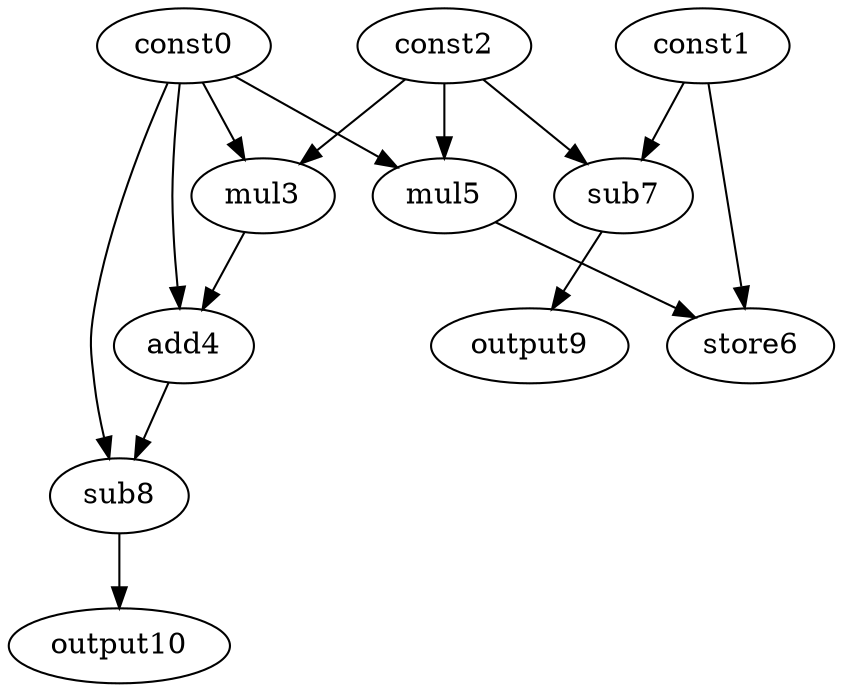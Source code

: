 digraph G { 
const0[opcode=const]; 
const1[opcode=const]; 
const2[opcode=const]; 
mul3[opcode=mul]; 
add4[opcode=add]; 
mul5[opcode=mul]; 
store6[opcode=store]; 
sub7[opcode=sub]; 
sub8[opcode=sub]; 
output9[opcode=output]; 
output10[opcode=output]; 
const0->mul3[operand=0];
const2->mul3[operand=1];
const0->mul5[operand=0];
const2->mul5[operand=1];
const1->sub7[operand=0];
const2->sub7[operand=1];
const0->add4[operand=0];
mul3->add4[operand=1];
const1->store6[operand=0];
mul5->store6[operand=1];
sub7->output9[operand=0];
const0->sub8[operand=0];
add4->sub8[operand=1];
sub8->output10[operand=0];
}
